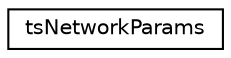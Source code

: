 digraph "Graphical Class Hierarchy"
{
 // LATEX_PDF_SIZE
  edge [fontname="Helvetica",fontsize="10",labelfontname="Helvetica",labelfontsize="10"];
  node [fontname="Helvetica",fontsize="10",shape=record];
  rankdir="LR";
  Node0 [label="tsNetworkParams",height=0.2,width=0.4,color="black", fillcolor="white", style="filled",URL="$structtsNetworkParams.html",tooltip=" "];
}
